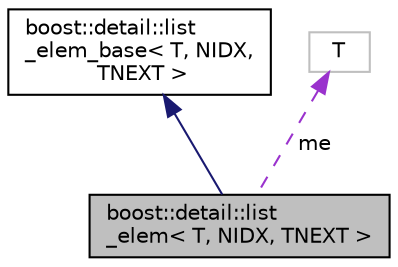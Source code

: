 digraph "boost::detail::list_elem&lt; T, NIDX, TNEXT &gt;"
{
  edge [fontname="Helvetica",fontsize="10",labelfontname="Helvetica",labelfontsize="10"];
  node [fontname="Helvetica",fontsize="10",shape=record];
  Node1 [label="boost::detail::list\l_elem\< T, NIDX, TNEXT \>",height=0.2,width=0.4,color="black", fillcolor="grey75", style="filled", fontcolor="black"];
  Node2 -> Node1 [dir="back",color="midnightblue",fontsize="10",style="solid"];
  Node2 [label="boost::detail::list\l_elem_base\< T, NIDX,\l TNEXT \>",height=0.2,width=0.4,color="black", fillcolor="white", style="filled",URL="$structboost_1_1detail_1_1list__elem__base.html"];
  Node3 -> Node1 [dir="back",color="darkorchid3",fontsize="10",style="dashed",label=" me" ];
  Node3 [label="T",height=0.2,width=0.4,color="grey75", fillcolor="white", style="filled"];
}
